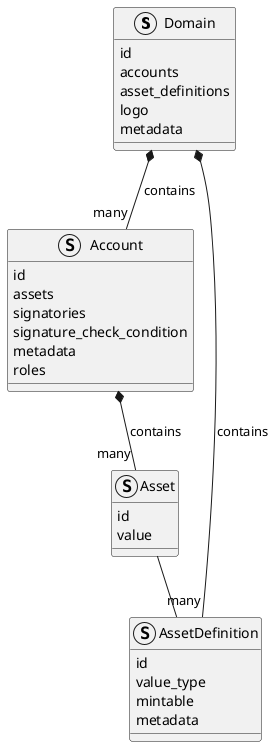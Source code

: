 @startuml
struct Domain
struct Account
struct AssetDefinition
struct Asset

Domain *-- "many" Account : contains
Domain *-- "many" AssetDefinition : contains
Account *-- "many" Asset : contains
Asset -- AssetDefinition

Domain : id
Domain : accounts
Domain : asset_definitions
Domain : logo
Domain : metadata

Account : id
Account : assets
Account : signatories
Account : signature_check_condition
Account : metadata
Account : roles


AssetDefinition : id
AssetDefinition : value_type
AssetDefinition : mintable
AssetDefinition : metadata

Asset : id
Asset : value
@enduml
